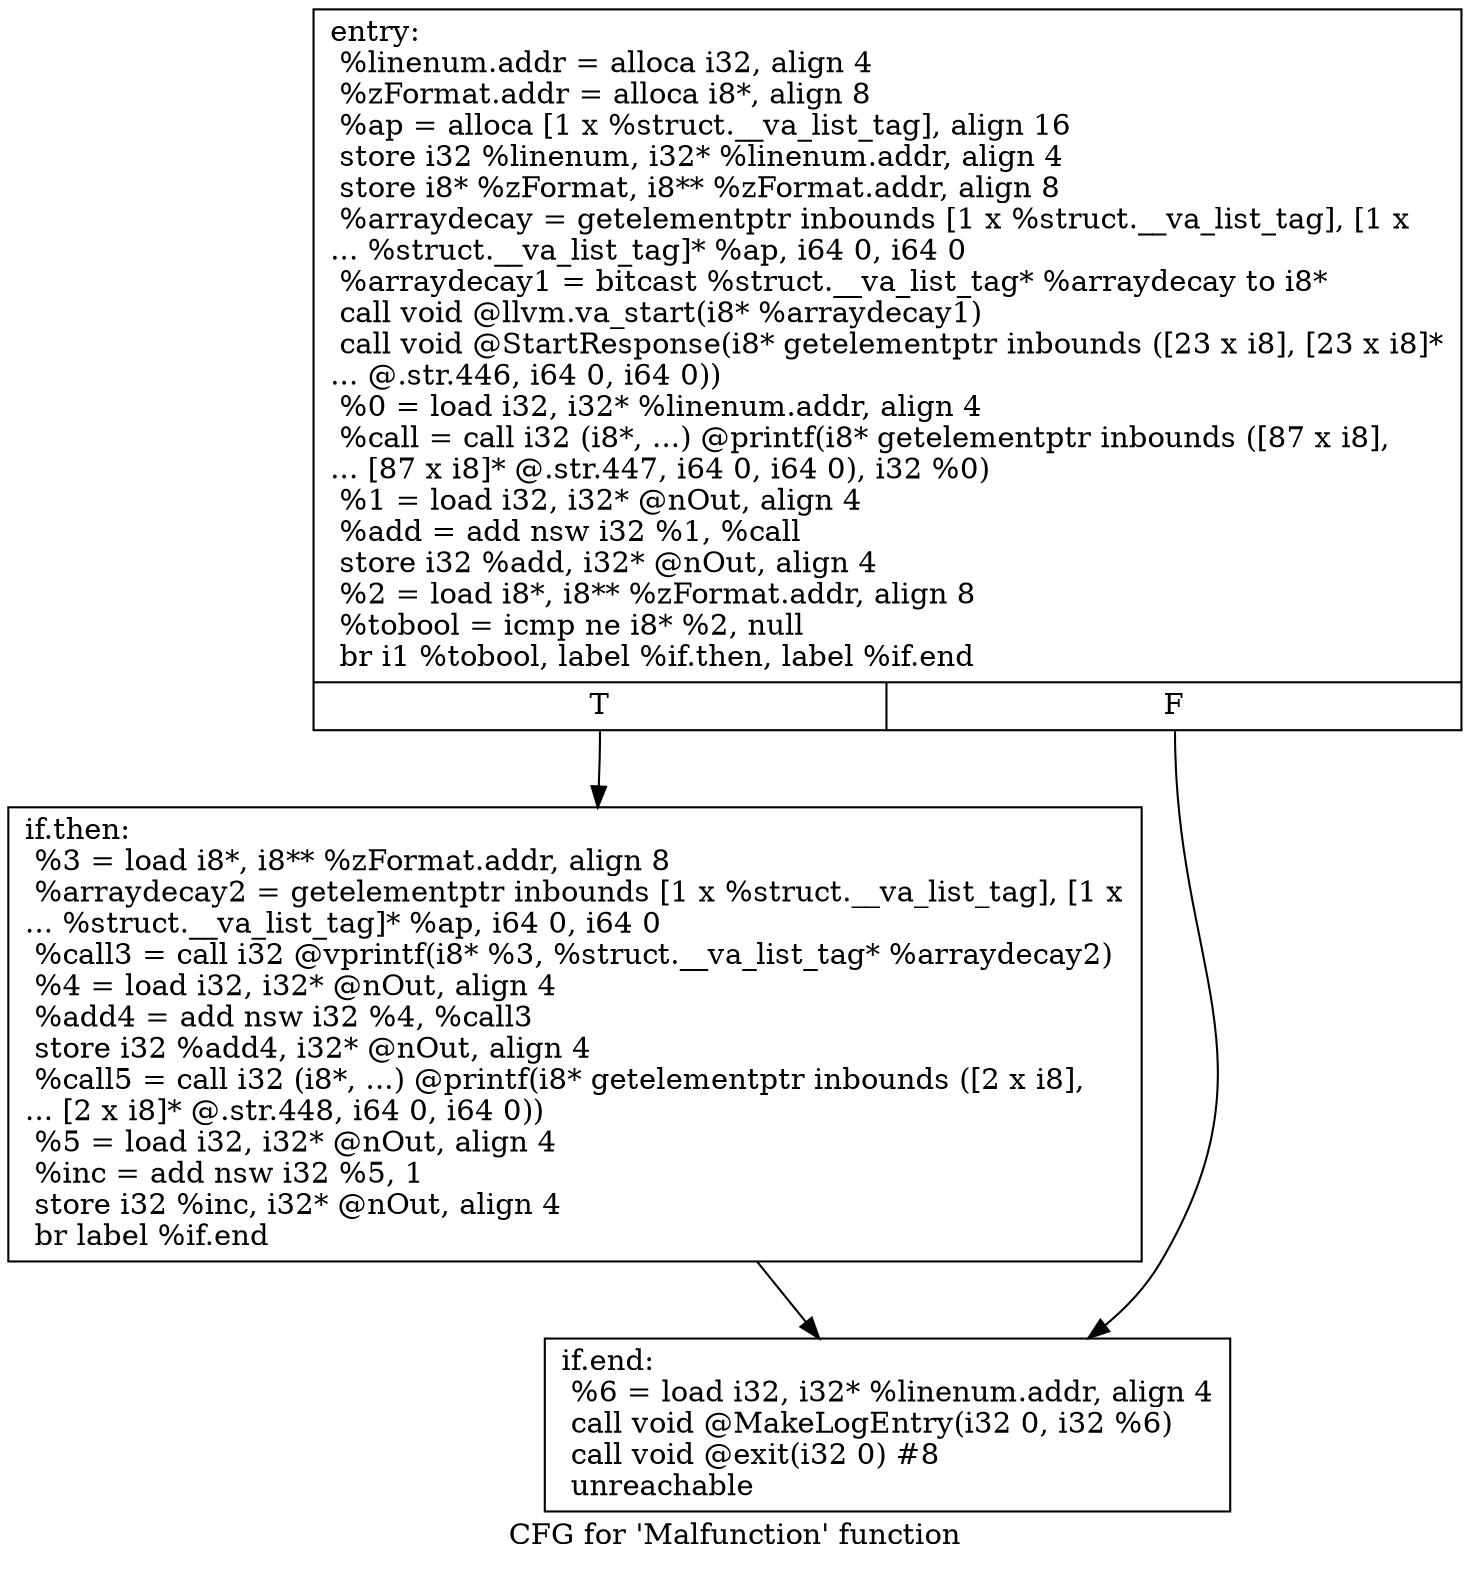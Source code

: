 digraph "CFG for 'Malfunction' function" {
	label="CFG for 'Malfunction' function";

	Node0xbed120 [shape=record,label="{entry:\l  %linenum.addr = alloca i32, align 4\l  %zFormat.addr = alloca i8*, align 8\l  %ap = alloca [1 x %struct.__va_list_tag], align 16\l  store i32 %linenum, i32* %linenum.addr, align 4\l  store i8* %zFormat, i8** %zFormat.addr, align 8\l  %arraydecay = getelementptr inbounds [1 x %struct.__va_list_tag], [1 x\l... %struct.__va_list_tag]* %ap, i64 0, i64 0\l  %arraydecay1 = bitcast %struct.__va_list_tag* %arraydecay to i8*\l  call void @llvm.va_start(i8* %arraydecay1)\l  call void @StartResponse(i8* getelementptr inbounds ([23 x i8], [23 x i8]*\l... @.str.446, i64 0, i64 0))\l  %0 = load i32, i32* %linenum.addr, align 4\l  %call = call i32 (i8*, ...) @printf(i8* getelementptr inbounds ([87 x i8],\l... [87 x i8]* @.str.447, i64 0, i64 0), i32 %0)\l  %1 = load i32, i32* @nOut, align 4\l  %add = add nsw i32 %1, %call\l  store i32 %add, i32* @nOut, align 4\l  %2 = load i8*, i8** %zFormat.addr, align 8\l  %tobool = icmp ne i8* %2, null\l  br i1 %tobool, label %if.then, label %if.end\l|{<s0>T|<s1>F}}"];
	Node0xbed120:s0 -> Node0xbedce0;
	Node0xbed120:s1 -> Node0xbeddb0;
	Node0xbedce0 [shape=record,label="{if.then:                                          \l  %3 = load i8*, i8** %zFormat.addr, align 8\l  %arraydecay2 = getelementptr inbounds [1 x %struct.__va_list_tag], [1 x\l... %struct.__va_list_tag]* %ap, i64 0, i64 0\l  %call3 = call i32 @vprintf(i8* %3, %struct.__va_list_tag* %arraydecay2)\l  %4 = load i32, i32* @nOut, align 4\l  %add4 = add nsw i32 %4, %call3\l  store i32 %add4, i32* @nOut, align 4\l  %call5 = call i32 (i8*, ...) @printf(i8* getelementptr inbounds ([2 x i8],\l... [2 x i8]* @.str.448, i64 0, i64 0))\l  %5 = load i32, i32* @nOut, align 4\l  %inc = add nsw i32 %5, 1\l  store i32 %inc, i32* @nOut, align 4\l  br label %if.end\l}"];
	Node0xbedce0 -> Node0xbeddb0;
	Node0xbeddb0 [shape=record,label="{if.end:                                           \l  %6 = load i32, i32* %linenum.addr, align 4\l  call void @MakeLogEntry(i32 0, i32 %6)\l  call void @exit(i32 0) #8\l  unreachable\l}"];
}
